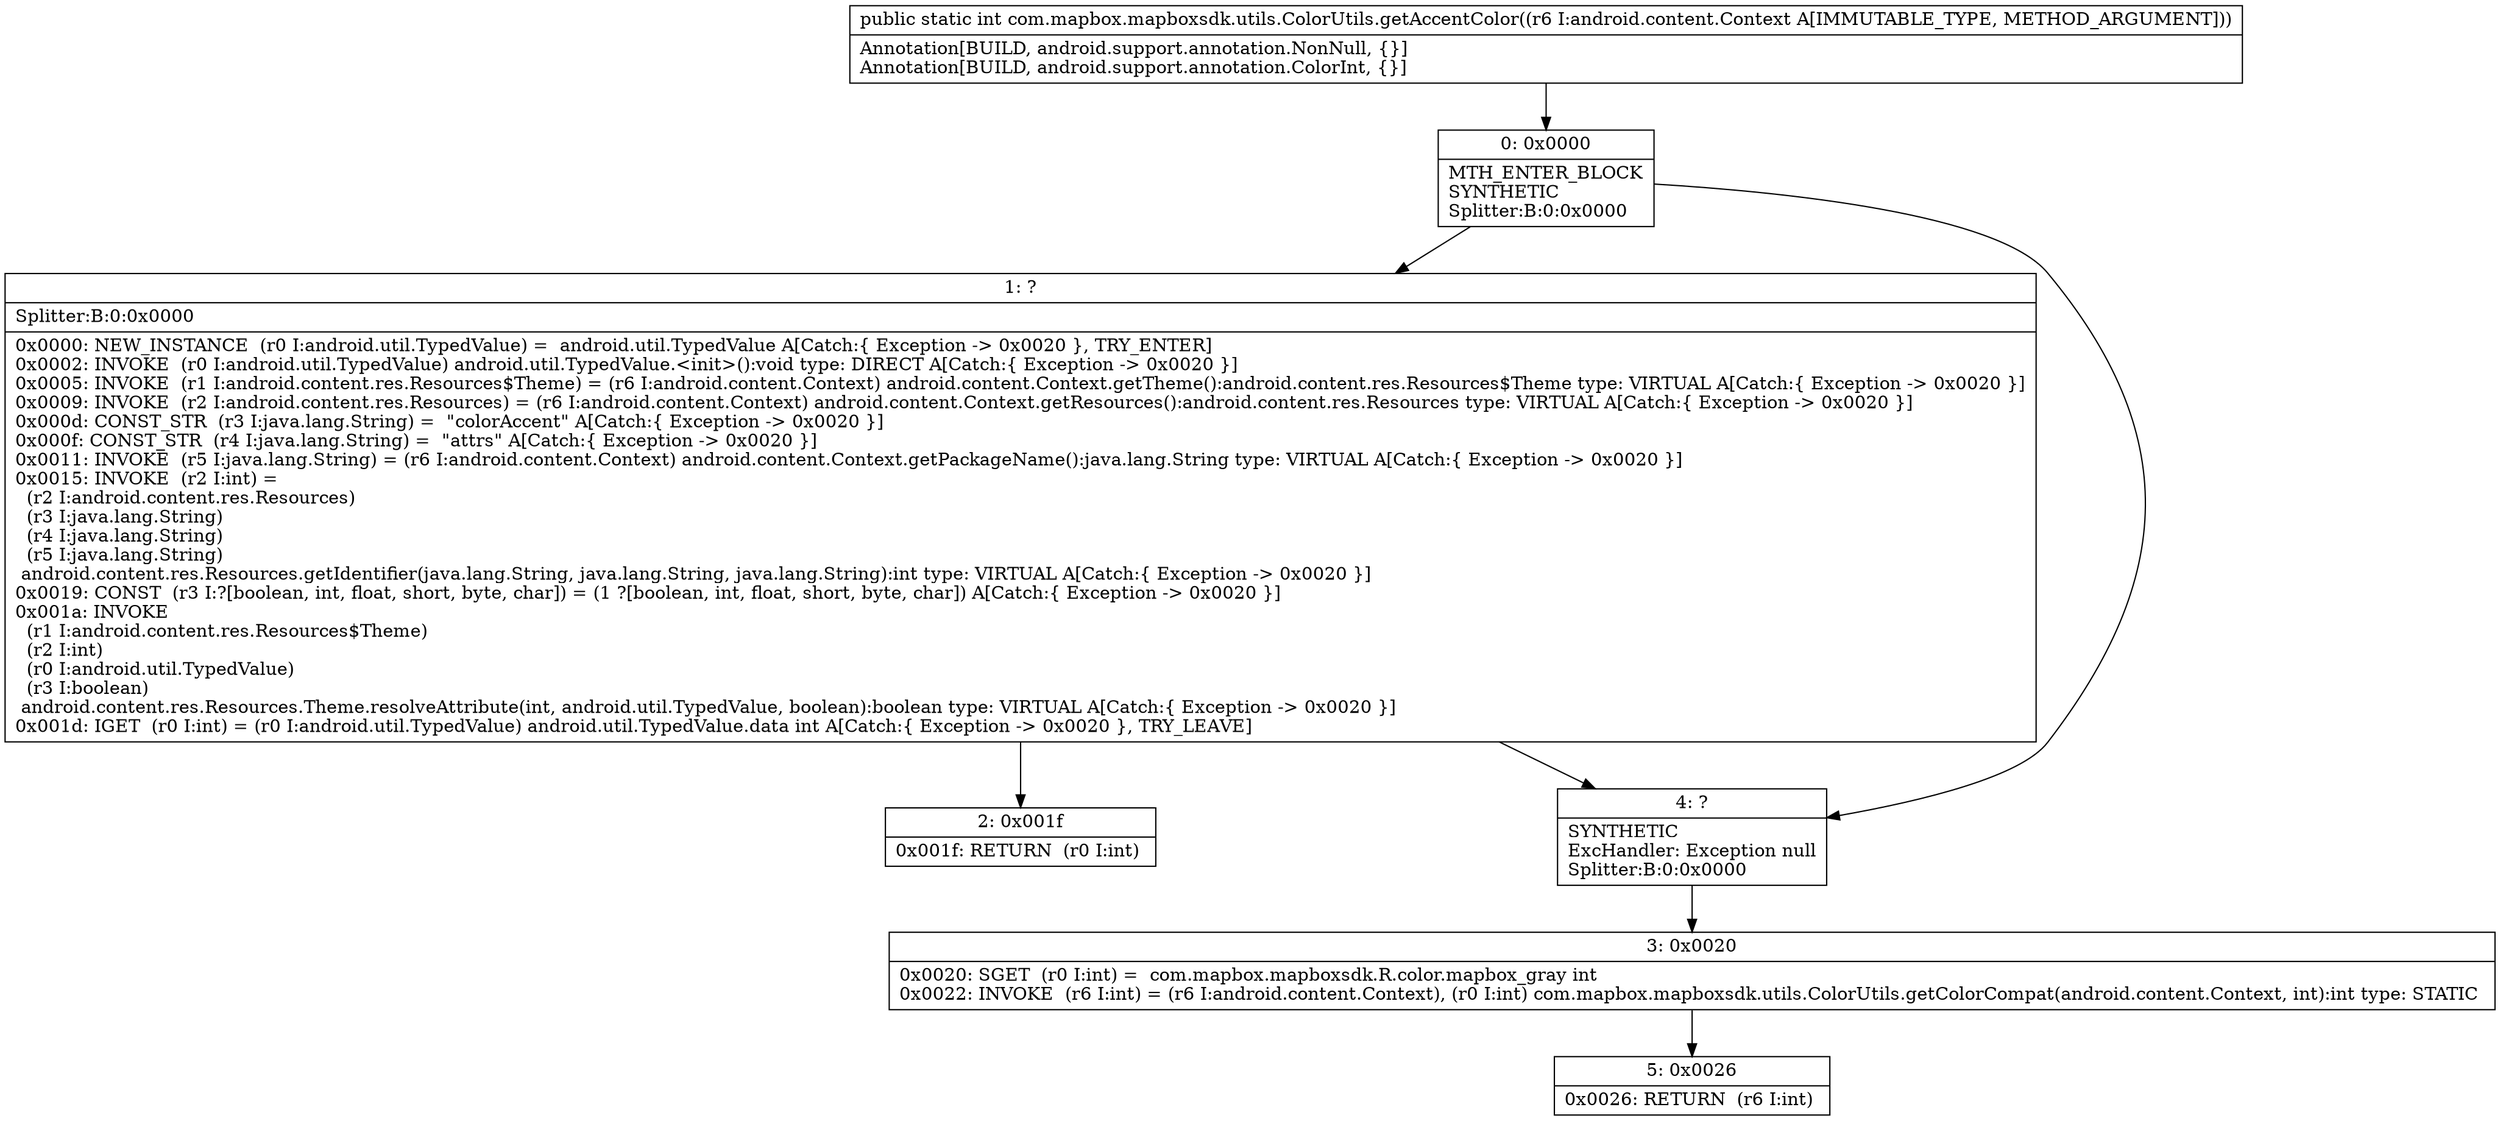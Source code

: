 digraph "CFG forcom.mapbox.mapboxsdk.utils.ColorUtils.getAccentColor(Landroid\/content\/Context;)I" {
Node_0 [shape=record,label="{0\:\ 0x0000|MTH_ENTER_BLOCK\lSYNTHETIC\lSplitter:B:0:0x0000\l}"];
Node_1 [shape=record,label="{1\:\ ?|Splitter:B:0:0x0000\l|0x0000: NEW_INSTANCE  (r0 I:android.util.TypedValue) =  android.util.TypedValue A[Catch:\{ Exception \-\> 0x0020 \}, TRY_ENTER]\l0x0002: INVOKE  (r0 I:android.util.TypedValue) android.util.TypedValue.\<init\>():void type: DIRECT A[Catch:\{ Exception \-\> 0x0020 \}]\l0x0005: INVOKE  (r1 I:android.content.res.Resources$Theme) = (r6 I:android.content.Context) android.content.Context.getTheme():android.content.res.Resources$Theme type: VIRTUAL A[Catch:\{ Exception \-\> 0x0020 \}]\l0x0009: INVOKE  (r2 I:android.content.res.Resources) = (r6 I:android.content.Context) android.content.Context.getResources():android.content.res.Resources type: VIRTUAL A[Catch:\{ Exception \-\> 0x0020 \}]\l0x000d: CONST_STR  (r3 I:java.lang.String) =  \"colorAccent\" A[Catch:\{ Exception \-\> 0x0020 \}]\l0x000f: CONST_STR  (r4 I:java.lang.String) =  \"attrs\" A[Catch:\{ Exception \-\> 0x0020 \}]\l0x0011: INVOKE  (r5 I:java.lang.String) = (r6 I:android.content.Context) android.content.Context.getPackageName():java.lang.String type: VIRTUAL A[Catch:\{ Exception \-\> 0x0020 \}]\l0x0015: INVOKE  (r2 I:int) = \l  (r2 I:android.content.res.Resources)\l  (r3 I:java.lang.String)\l  (r4 I:java.lang.String)\l  (r5 I:java.lang.String)\l android.content.res.Resources.getIdentifier(java.lang.String, java.lang.String, java.lang.String):int type: VIRTUAL A[Catch:\{ Exception \-\> 0x0020 \}]\l0x0019: CONST  (r3 I:?[boolean, int, float, short, byte, char]) = (1 ?[boolean, int, float, short, byte, char]) A[Catch:\{ Exception \-\> 0x0020 \}]\l0x001a: INVOKE  \l  (r1 I:android.content.res.Resources$Theme)\l  (r2 I:int)\l  (r0 I:android.util.TypedValue)\l  (r3 I:boolean)\l android.content.res.Resources.Theme.resolveAttribute(int, android.util.TypedValue, boolean):boolean type: VIRTUAL A[Catch:\{ Exception \-\> 0x0020 \}]\l0x001d: IGET  (r0 I:int) = (r0 I:android.util.TypedValue) android.util.TypedValue.data int A[Catch:\{ Exception \-\> 0x0020 \}, TRY_LEAVE]\l}"];
Node_2 [shape=record,label="{2\:\ 0x001f|0x001f: RETURN  (r0 I:int) \l}"];
Node_3 [shape=record,label="{3\:\ 0x0020|0x0020: SGET  (r0 I:int) =  com.mapbox.mapboxsdk.R.color.mapbox_gray int \l0x0022: INVOKE  (r6 I:int) = (r6 I:android.content.Context), (r0 I:int) com.mapbox.mapboxsdk.utils.ColorUtils.getColorCompat(android.content.Context, int):int type: STATIC \l}"];
Node_4 [shape=record,label="{4\:\ ?|SYNTHETIC\lExcHandler: Exception null\lSplitter:B:0:0x0000\l}"];
Node_5 [shape=record,label="{5\:\ 0x0026|0x0026: RETURN  (r6 I:int) \l}"];
MethodNode[shape=record,label="{public static int com.mapbox.mapboxsdk.utils.ColorUtils.getAccentColor((r6 I:android.content.Context A[IMMUTABLE_TYPE, METHOD_ARGUMENT]))  | Annotation[BUILD, android.support.annotation.NonNull, \{\}]\lAnnotation[BUILD, android.support.annotation.ColorInt, \{\}]\l}"];
MethodNode -> Node_0;
Node_0 -> Node_1;
Node_0 -> Node_4;
Node_1 -> Node_2;
Node_1 -> Node_4;
Node_3 -> Node_5;
Node_4 -> Node_3;
}

